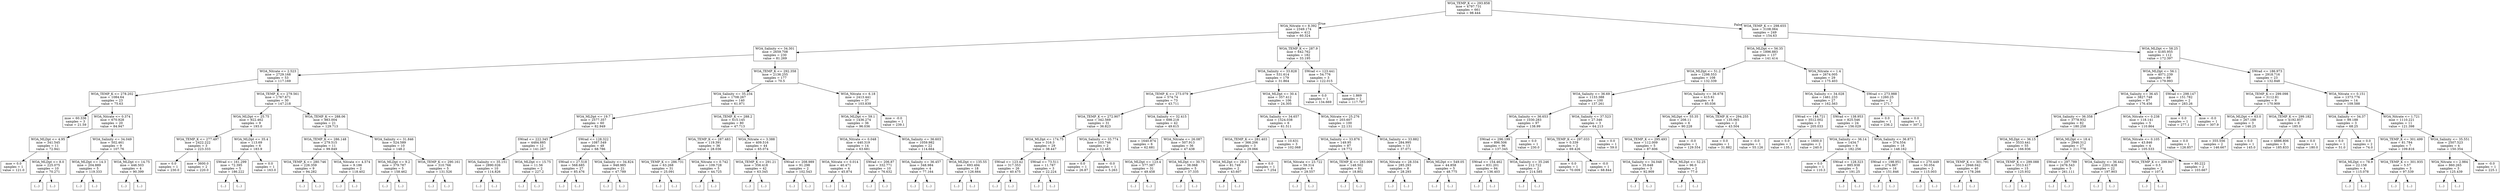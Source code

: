 digraph Tree {
node [shape=box] ;
0 [label="WOA_TEMP_K <= 293.858\nmse = 4797.731\nsamples = 661\nvalue = 98.444"] ;
1 [label="WOA_Nitrate <= 8.392\nmse = 2349.174\nsamples = 412\nvalue = 60.324"] ;
0 -> 1 [labeldistance=2.5, labelangle=45, headlabel="True"] ;
2 [label="WOA_Salinity <= 34.301\nmse = 2659.708\nsamples = 230\nvalue = 81.269"] ;
1 -> 2 ;
3 [label="WOA_Nitrate <= 2.523\nmse = 2729.168\nsamples = 53\nvalue = 117.169"] ;
2 -> 3 ;
4 [label="WOA_TEMP_K <= 278.202\nmse = 1084.64\nsamples = 23\nvalue = 75.63"] ;
3 -> 4 ;
5 [label="mse = 60.336\nsamples = 3\nvalue = 21.59"] ;
4 -> 5 ;
6 [label="WOA_Nitrate <= 0.374\nmse = 670.928\nsamples = 20\nvalue = 84.947"] ;
4 -> 6 ;
7 [label="WOA_MLDpt <= 4.95\nmse = 341.545\nsamples = 11\nvalue = 72.941"] ;
6 -> 7 ;
8 [label="mse = 0.0\nsamples = 1\nvalue = 121.0"] ;
7 -> 8 ;
9 [label="WOA_MLDpt <= 8.0\nmse = 225.075\nsamples = 10\nvalue = 70.271"] ;
7 -> 9 ;
10 [label="(...)"] ;
9 -> 10 ;
15 [label="(...)"] ;
9 -> 15 ;
22 [label="WOA_Salinity <= 34.049\nmse = 502.461\nsamples = 9\nvalue = 107.76"] ;
6 -> 22 ;
23 [label="WOA_MLDpt <= 14.3\nmse = 204.889\nsamples = 5\nvalue = 119.333"] ;
22 -> 23 ;
24 [label="(...)"] ;
23 -> 24 ;
29 [label="(...)"] ;
23 -> 29 ;
32 [label="WOA_MLDpt <= 14.75\nmse = 446.503\nsamples = 4\nvalue = 90.399"] ;
22 -> 32 ;
33 [label="(...)"] ;
32 -> 33 ;
34 [label="(...)"] ;
32 -> 34 ;
39 [label="WOA_TEMP_K <= 279.561\nmse = 1767.671\nsamples = 30\nvalue = 147.218"] ;
3 -> 39 ;
40 [label="WOA_MLDpt <= 25.75\nmse = 922.462\nsamples = 9\nvalue = 193.0"] ;
39 -> 40 ;
41 [label="WOA_TEMP_K <= 277.497\nmse = 2422.222\nsamples = 3\nvalue = 223.333"] ;
40 -> 41 ;
42 [label="mse = 0.0\nsamples = 1\nvalue = 230.0"] ;
41 -> 42 ;
43 [label="mse = 3600.0\nsamples = 2\nvalue = 220.0"] ;
41 -> 43 ;
44 [label="WOA_MLDpt <= 35.4\nmse = 113.69\nsamples = 6\nvalue = 183.9"] ;
40 -> 44 ;
45 [label="SWrad <= 161.299\nmse = 72.395\nsamples = 5\nvalue = 186.222"] ;
44 -> 45 ;
46 [label="(...)"] ;
45 -> 46 ;
51 [label="(...)"] ;
45 -> 51 ;
52 [label="mse = 0.0\nsamples = 1\nvalue = 163.0"] ;
44 -> 52 ;
53 [label="WOA_TEMP_K <= 288.06\nmse = 983.004\nsamples = 21\nvalue = 129.713"] ;
39 -> 53 ;
54 [label="WOA_TEMP_K <= 286.148\nmse = 279.515\nsamples = 11\nvalue = 99.849"] ;
53 -> 54 ;
55 [label="WOA_TEMP_K <= 280.746\nmse = 226.359\nsamples = 9\nvalue = 94.282"] ;
54 -> 55 ;
56 [label="(...)"] ;
55 -> 56 ;
63 [label="(...)"] ;
55 -> 63 ;
72 [label="WOA_Nitrate <= 4.574\nmse = 9.186\nsamples = 2\nvalue = 118.402"] ;
54 -> 72 ;
73 [label="(...)"] ;
72 -> 73 ;
74 [label="(...)"] ;
72 -> 74 ;
75 [label="WOA_Salinity <= 31.846\nmse = 524.589\nsamples = 10\nvalue = 148.2"] ;
53 -> 75 ;
76 [label="WOA_MLDpt <= 9.2\nmse = 379.787\nsamples = 5\nvalue = 158.462"] ;
75 -> 76 ;
77 [label="(...)"] ;
76 -> 77 ;
82 [label="(...)"] ;
76 -> 82 ;
85 [label="WOA_TEMP_K <= 290.161\nmse = 310.766\nsamples = 5\nvalue = 131.526"] ;
75 -> 85 ;
86 [label="(...)"] ;
85 -> 86 ;
91 [label="(...)"] ;
85 -> 91 ;
94 [label="WOA_TEMP_K <= 292.358\nmse = 2136.255\nsamples = 177\nvalue = 70.5"] ;
2 -> 94 ;
95 [label="WOA_Salinity <= 35.234\nmse = 1708.267\nsamples = 140\nvalue = 61.971"] ;
94 -> 95 ;
96 [label="WOA_MLDpt <= 19.7\nmse = 2577.357\nsamples = 60\nvalue = 82.949"] ;
95 -> 96 ;
97 [label="SWrad <= 222.345\nmse = 4484.885\nsamples = 12\nvalue = 141.267"] ;
96 -> 97 ;
98 [label="WOA_Salinity <= 35.151\nmse = 2890.026\nsamples = 10\nvalue = 114.826"] ;
97 -> 98 ;
99 [label="(...)"] ;
98 -> 99 ;
114 [label="(...)"] ;
98 -> 114 ;
115 [label="WOA_MLDpt <= 15.75\nmse = 11.56\nsamples = 2\nvalue = 227.2"] ;
97 -> 115 ;
116 [label="(...)"] ;
115 -> 116 ;
117 [label="(...)"] ;
115 -> 117 ;
118 [label="SWrad <= 128.322\nmse = 1087.549\nsamples = 48\nvalue = 68.786"] ;
96 -> 118 ;
119 [label="SWrad <= 27.518\nmse = 568.685\nsamples = 27\nvalue = 85.476"] ;
118 -> 119 ;
120 [label="(...)"] ;
119 -> 120 ;
121 [label="(...)"] ;
119 -> 121 ;
158 [label="WOA_Salinity <= 34.824\nmse = 948.985\nsamples = 21\nvalue = 47.789"] ;
118 -> 158 ;
159 [label="(...)"] ;
158 -> 159 ;
174 [label="(...)"] ;
158 -> 174 ;
193 [label="WOA_TEMP_K <= 288.2\nmse = 615.145\nsamples = 80\nvalue = 47.713"] ;
95 -> 193 ;
194 [label="WOA_TEMP_K <= 287.483\nmse = 119.391\nsamples = 36\nvalue = 28.036"] ;
193 -> 194 ;
195 [label="WOA_TEMP_K <= 286.731\nmse = 63.268\nsamples = 31\nvalue = 25.091"] ;
194 -> 195 ;
196 [label="(...)"] ;
195 -> 196 ;
211 [label="(...)"] ;
195 -> 211 ;
218 [label="WOA_Nitrate <= 0.742\nmse = 109.728\nsamples = 5\nvalue = 44.725"] ;
194 -> 218 ;
219 [label="(...)"] ;
218 -> 219 ;
220 [label="(...)"] ;
218 -> 220 ;
227 [label="WOA_Nitrate <= 3.388\nmse = 409.516\nsamples = 44\nvalue = 65.074"] ;
193 -> 227 ;
228 [label="WOA_TEMP_K <= 291.21\nmse = 356.418\nsamples = 42\nvalue = 63.345"] ;
227 -> 228 ;
229 [label="(...)"] ;
228 -> 229 ;
272 [label="(...)"] ;
228 -> 272 ;
291 [label="SWrad <= 208.989\nmse = 91.298\nsamples = 2\nvalue = 102.543"] ;
227 -> 291 ;
292 [label="(...)"] ;
291 -> 292 ;
293 [label="(...)"] ;
291 -> 293 ;
294 [label="WOA_Nitrate <= 6.18\nmse = 2413.441\nsamples = 37\nvalue = 103.839"] ;
94 -> 294 ;
295 [label="WOA_MLDpt <= 59.1\nmse = 1436.274\nsamples = 36\nvalue = 96.036"] ;
294 -> 295 ;
296 [label="WOA_Nitrate <= 0.048\nmse = 440.319\nsamples = 14\nvalue = 63.681"] ;
295 -> 296 ;
297 [label="WOA_Nitrate <= 0.014\nmse = 40.471\nsamples = 4\nvalue = 45.874"] ;
296 -> 297 ;
298 [label="(...)"] ;
297 -> 298 ;
299 [label="(...)"] ;
297 -> 299 ;
302 [label="SWrad <= 206.87\nmse = 332.771\nsamples = 10\nvalue = 76.632"] ;
296 -> 302 ;
303 [label="(...)"] ;
302 -> 303 ;
312 [label="(...)"] ;
302 -> 312 ;
321 [label="WOA_Salinity <= 36.603\nmse = 1059.982\nsamples = 22\nvalue = 114.664"] ;
295 -> 321 ;
322 [label="WOA_Salinity <= 36.457\nmse = 348.984\nsamples = 4\nvalue = 77.164"] ;
321 -> 322 ;
323 [label="(...)"] ;
322 -> 323 ;
324 [label="(...)"] ;
322 -> 324 ;
325 [label="WOA_MLDpt <= 135.55\nmse = 693.494\nsamples = 18\nvalue = 126.664"] ;
321 -> 325 ;
326 [label="(...)"] ;
325 -> 326 ;
333 [label="(...)"] ;
325 -> 333 ;
344 [label="mse = -0.0\nsamples = 1\nvalue = 239.1"] ;
294 -> 344 ;
345 [label="WOA_TEMP_K <= 287.9\nmse = 642.762\nsamples = 182\nvalue = 33.195"] ;
1 -> 345 ;
346 [label="WOA_Salinity <= 33.828\nmse = 531.614\nsamples = 179\nvalue = 31.864"] ;
345 -> 346 ;
347 [label="WOA_TEMP_K <= 273.079\nmse = 574.74\nsamples = 73\nvalue = 43.711"] ;
346 -> 347 ;
348 [label="WOA_TEMP_K <= 272.907\nmse = 342.569\nsamples = 31\nvalue = 36.823"] ;
347 -> 348 ;
349 [label="WOA_MLDpt <= 174.75\nmse = 316.3\nsamples = 29\nvalue = 38.447"] ;
348 -> 349 ;
350 [label="SWrad <= 123.42\nmse = 317.353\nsamples = 26\nvalue = 40.475"] ;
349 -> 350 ;
351 [label="(...)"] ;
350 -> 351 ;
358 [label="(...)"] ;
350 -> 358 ;
385 [label="SWrad <= 73.511\nmse = 11.787\nsamples = 3\nvalue = 22.224"] ;
349 -> 385 ;
386 [label="(...)"] ;
385 -> 386 ;
389 [label="(...)"] ;
385 -> 389 ;
390 [label="WOA_Salinity <= 33.774\nmse = 103.746\nsamples = 2\nvalue = 12.465"] ;
348 -> 390 ;
391 [label="mse = 0.0\nsamples = 1\nvalue = 26.87"] ;
390 -> 391 ;
392 [label="mse = -0.0\nsamples = 1\nvalue = 5.263"] ;
390 -> 392 ;
393 [label="WOA_Salinity <= 32.415\nmse = 698.218\nsamples = 42\nvalue = 49.615"] ;
347 -> 393 ;
394 [label="mse = 1640.874\nsamples = 6\nvalue = 62.681"] ;
393 -> 394 ;
395 [label="WOA_Nitrate <= 26.087\nmse = 507.913\nsamples = 36\nvalue = 47.438"] ;
393 -> 395 ;
396 [label="WOA_MLDpt <= 123.4\nmse = 577.387\nsamples = 31\nvalue = 49.458"] ;
395 -> 396 ;
397 [label="(...)"] ;
396 -> 397 ;
426 [label="(...)"] ;
396 -> 426 ;
429 [label="WOA_MLDpt <= 30.75\nmse = 38.068\nsamples = 5\nvalue = 37.335"] ;
395 -> 429 ;
430 [label="(...)"] ;
429 -> 430 ;
433 [label="(...)"] ;
429 -> 433 ;
438 [label="WOA_MLDpt <= 30.4\nmse = 357.412\nsamples = 106\nvalue = 24.305"] ;
346 -> 438 ;
439 [label="WOA_Salinity <= 34.657\nmse = 1524.038\nsamples = 6\nvalue = 61.511"] ;
438 -> 439 ;
440 [label="WOA_TEMP_K <= 281.403\nmse = 366.206\nsamples = 3\nvalue = 29.066"] ;
439 -> 440 ;
441 [label="WOA_MLDpt <= 29.3\nmse = 81.749\nsamples = 2\nvalue = 43.607"] ;
440 -> 441 ;
442 [label="(...)"] ;
441 -> 442 ;
443 [label="(...)"] ;
441 -> 443 ;
444 [label="mse = 0.0\nsamples = 1\nvalue = 7.254"] ;
440 -> 444 ;
445 [label="mse = 10.631\nsamples = 3\nvalue = 102.068"] ;
439 -> 445 ;
446 [label="WOA_Nitrate <= 25.276\nmse = 203.607\nsamples = 100\nvalue = 22.131"] ;
438 -> 446 ;
447 [label="WOA_Salinity <= 33.876\nmse = 149.95\nsamples = 87\nvalue = 19.772"] ;
446 -> 447 ;
448 [label="WOA_Nitrate <= 23.722\nmse = 59.314\nsamples = 6\nvalue = 29.557"] ;
447 -> 448 ;
449 [label="(...)"] ;
448 -> 449 ;
456 [label="(...)"] ;
448 -> 456 ;
459 [label="WOA_TEMP_K <= 283.009\nmse = 148.502\nsamples = 81\nvalue = 18.802"] ;
447 -> 459 ;
460 [label="(...)"] ;
459 -> 460 ;
545 [label="(...)"] ;
459 -> 545 ;
560 [label="WOA_Salinity <= 33.882\nmse = 284.995\nsamples = 13\nvalue = 37.071"] ;
446 -> 560 ;
561 [label="WOA_Nitrate <= 28.334\nmse = 285.293\nsamples = 8\nvalue = 28.293"] ;
560 -> 561 ;
562 [label="(...)"] ;
561 -> 562 ;
569 [label="(...)"] ;
561 -> 569 ;
574 [label="WOA_MLDpt <= 549.05\nmse = 44.858\nsamples = 5\nvalue = 48.775"] ;
560 -> 574 ;
575 [label="(...)"] ;
574 -> 575 ;
582 [label="(...)"] ;
574 -> 582 ;
583 [label="SWrad <= 123.441\nmse = 54.776\nsamples = 3\nvalue = 122.015"] ;
345 -> 583 ;
584 [label="mse = 0.0\nsamples = 1\nvalue = 134.669"] ;
583 -> 584 ;
585 [label="mse = 1.869\nsamples = 2\nvalue = 117.797"] ;
583 -> 585 ;
586 [label="WOA_TEMP_K <= 298.655\nmse = 3108.064\nsamples = 249\nvalue = 154.63"] ;
0 -> 586 [labeldistance=2.5, labelangle=-45, headlabel="False"] ;
587 [label="WOA_MLDpt <= 56.35\nmse = 1896.883\nsamples = 137\nvalue = 141.414"] ;
586 -> 587 ;
588 [label="WOA_MLDpt <= 51.2\nmse = 1298.553\nsamples = 108\nvalue = 132.339"] ;
587 -> 588 ;
589 [label="WOA_Salinity <= 36.69\nmse = 1133.388\nsamples = 100\nvalue = 137.261"] ;
588 -> 589 ;
590 [label="WOA_Salinity <= 36.653\nmse = 1030.283\nsamples = 97\nvalue = 138.99"] ;
589 -> 590 ;
591 [label="SWrad <= 296.199\nmse = 896.506\nsamples = 96\nvalue = 137.345"] ;
590 -> 591 ;
592 [label="SWrad <= 154.462\nmse = 831.201\nsamples = 94\nvalue = 136.403"] ;
591 -> 592 ;
593 [label="(...)"] ;
592 -> 593 ;
616 [label="(...)"] ;
592 -> 616 ;
733 [label="WOA_Salinity <= 35.246\nmse = 212.722\nsamples = 2\nvalue = 214.585"] ;
591 -> 733 ;
734 [label="(...)"] ;
733 -> 734 ;
735 [label="(...)"] ;
733 -> 735 ;
736 [label="mse = 0.0\nsamples = 1\nvalue = 230.0"] ;
590 -> 736 ;
737 [label="WOA_Salinity <= 37.523\nmse = 27.346\nsamples = 3\nvalue = 64.213"] ;
589 -> 737 ;
738 [label="WOA_TEMP_K <= 297.033\nmse = 0.339\nsamples = 2\nvalue = 69.426"] ;
737 -> 738 ;
739 [label="mse = 0.0\nsamples = 1\nvalue = 70.009"] ;
738 -> 739 ;
740 [label="mse = -0.0\nsamples = 1\nvalue = 68.844"] ;
738 -> 740 ;
741 [label="mse = 0.0\nsamples = 1\nvalue = 59.0"] ;
737 -> 741 ;
742 [label="WOA_Salinity <= 36.678\nmse = 415.61\nsamples = 8\nvalue = 85.036"] ;
588 -> 742 ;
743 [label="WOA_MLDpt <= 55.35\nmse = 208.11\nsamples = 6\nvalue = 90.228"] ;
742 -> 743 ;
744 [label="WOA_TEMP_K <= 295.493\nmse = 112.009\nsamples = 5\nvalue = 87.606"] ;
743 -> 744 ;
745 [label="WOA_Salinity <= 34.048\nmse = 35.648\nsamples = 3\nvalue = 92.909"] ;
744 -> 745 ;
746 [label="(...)"] ;
745 -> 746 ;
747 [label="(...)"] ;
745 -> 747 ;
750 [label="WOA_MLDpt <= 52.25\nmse = 96.0\nsamples = 2\nvalue = 77.0"] ;
744 -> 750 ;
751 [label="(...)"] ;
750 -> 751 ;
752 [label="(...)"] ;
750 -> 752 ;
753 [label="mse = -0.0\nsamples = 1\nvalue = 129.554"] ;
743 -> 753 ;
754 [label="WOA_TEMP_K <= 294.255\nmse = 135.065\nsamples = 2\nvalue = 43.504"] ;
742 -> 754 ;
755 [label="mse = 0.0\nsamples = 1\nvalue = 31.882"] ;
754 -> 755 ;
756 [label="mse = -0.0\nsamples = 1\nvalue = 55.126"] ;
754 -> 756 ;
757 [label="WOA_Nitrate <= 1.4\nmse = 2674.005\nsamples = 29\nvalue = 175.403"] ;
587 -> 757 ;
758 [label="WOA_Salinity <= 34.028\nmse = 1461.233\nsamples = 27\nvalue = 162.563"] ;
757 -> 758 ;
759 [label="SWrad <= 144.721\nmse = 3512.002\nsamples = 3\nvalue = 205.033"] ;
758 -> 759 ;
760 [label="mse = 0.0\nsamples = 1\nvalue = 135.1"] ;
759 -> 760 ;
761 [label="mse = 1600.0\nsamples = 2\nvalue = 240.0"] ;
759 -> 761 ;
762 [label="SWrad <= 138.953\nmse = 825.546\nsamples = 24\nvalue = 156.029"] ;
758 -> 762 ;
763 [label="WOA_Salinity <= 36.14\nmse = 1434.7\nsamples = 6\nvalue = 182.256"] ;
762 -> 763 ;
764 [label="mse = 0.0\nsamples = 1\nvalue = 110.3"] ;
763 -> 764 ;
765 [label="SWrad <= 128.323\nmse = 885.938\nsamples = 5\nvalue = 191.25"] ;
763 -> 765 ;
766 [label="(...)"] ;
765 -> 766 ;
773 [label="(...)"] ;
765 -> 773 ;
774 [label="WOA_Salinity <= 36.873\nmse = 374.554\nsamples = 18\nvalue = 148.162"] ;
762 -> 774 ;
775 [label="SWrad <= 198.951\nmse = 274.867\nsamples = 16\nvalue = 151.846"] ;
774 -> 775 ;
776 [label="(...)"] ;
775 -> 776 ;
795 [label="(...)"] ;
775 -> 795 ;
800 [label="SWrad <= 270.449\nmse = 50.054\nsamples = 2\nvalue = 115.003"] ;
774 -> 800 ;
801 [label="(...)"] ;
800 -> 801 ;
802 [label="(...)"] ;
800 -> 802 ;
803 [label="SWrad <= 273.988\nmse = 1260.25\nsamples = 2\nvalue = 271.7"] ;
757 -> 803 ;
804 [label="mse = 0.0\nsamples = 1\nvalue = 236.2"] ;
803 -> 804 ;
805 [label="mse = 0.0\nsamples = 1\nvalue = 307.2"] ;
803 -> 805 ;
806 [label="WOA_MLDpt <= 58.25\nmse = 4185.955\nsamples = 112\nvalue = 172.397"] ;
586 -> 806 ;
807 [label="WOA_MLDpt <= 56.1\nmse = 4071.239\nsamples = 89\nvalue = 179.993"] ;
806 -> 807 ;
808 [label="WOA_Salinity <= 36.45\nmse = 3827.748\nsamples = 87\nvalue = 176.456"] ;
807 -> 808 ;
809 [label="WOA_Salinity <= 36.358\nmse = 3778.932\nsamples = 82\nvalue = 180.258"] ;
808 -> 809 ;
810 [label="WOA_MLDpt <= 36.15\nmse = 3533.441\nsamples = 55\nvalue = 166.936"] ;
809 -> 810 ;
811 [label="WOA_TEMP_K <= 301.791\nmse = 2946.042\nsamples = 40\nvalue = 178.266"] ;
810 -> 811 ;
812 [label="(...)"] ;
811 -> 812 ;
857 [label="(...)"] ;
811 -> 857 ;
872 [label="WOA_TEMP_K <= 299.088\nmse = 3513.417\nsamples = 15\nvalue = 125.932"] ;
810 -> 872 ;
873 [label="(...)"] ;
872 -> 873 ;
876 [label="(...)"] ;
872 -> 876 ;
895 [label="WOA_MLDpt <= 18.4\nmse = 2946.312\nsamples = 27\nvalue = 211.778"] ;
809 -> 895 ;
896 [label="SWrad <= 297.789\nmse = 2476.543\nsamples = 5\nvalue = 261.111"] ;
895 -> 896 ;
897 [label="(...)"] ;
896 -> 897 ;
900 [label="(...)"] ;
896 -> 900 ;
901 [label="WOA_Salinity <= 36.442\nmse = 2201.428\nsamples = 22\nvalue = 197.903"] ;
895 -> 901 ;
902 [label="(...)"] ;
901 -> 902 ;
913 [label="(...)"] ;
901 -> 913 ;
914 [label="WOA_Nitrate <= 0.238\nmse = 118.141\nsamples = 5\nvalue = 110.864"] ;
808 -> 914 ;
915 [label="WOA_Nitrate <= 0.105\nmse = 43.846\nsamples = 4\nvalue = 105.533"] ;
914 -> 915 ;
916 [label="WOA_TEMP_K <= 299.947\nmse = 0.5\nsamples = 2\nvalue = 107.4"] ;
915 -> 916 ;
917 [label="(...)"] ;
916 -> 917 ;
918 [label="(...)"] ;
916 -> 918 ;
919 [label="mse = 80.222\nsamples = 2\nvalue = 103.667"] ;
915 -> 919 ;
920 [label="mse = 0.0\nsamples = 1\nvalue = 126.857"] ;
914 -> 920 ;
921 [label="SWrad <= 298.147\nmse = 151.782\nsamples = 2\nvalue = 283.26"] ;
807 -> 921 ;
922 [label="mse = 0.0\nsamples = 1\nvalue = 277.1"] ;
921 -> 922 ;
923 [label="mse = -0.0\nsamples = 1\nvalue = 307.9"] ;
921 -> 923 ;
924 [label="SWrad <= 186.973\nmse = 2918.716\nsamples = 23\nvalue = 132.848"] ;
806 -> 924 ;
925 [label="WOA_TEMP_K <= 299.098\nmse = 3112.81\nsamples = 9\nvalue = 170.909"] ;
924 -> 925 ;
926 [label="WOA_MLDpt <= 63.0\nmse = 267.188\nsamples = 3\nvalue = 146.25"] ;
925 -> 926 ;
927 [label="mse = 355.556\nsamples = 2\nvalue = 146.667"] ;
926 -> 927 ;
928 [label="mse = 0.0\nsamples = 1\nvalue = 145.0"] ;
926 -> 928 ;
929 [label="WOA_TEMP_K <= 299.182\nmse = 4192.857\nsamples = 6\nvalue = 185.0"] ;
925 -> 929 ;
930 [label="mse = 4886.806\nsamples = 5\nvalue = 185.833"] ;
929 -> 930 ;
931 [label="mse = 0.0\nsamples = 1\nvalue = 180.0"] ;
929 -> 931 ;
932 [label="WOA_Nitrate <= 0.151\nmse = 1373.776\nsamples = 14\nvalue = 109.588"] ;
924 -> 932 ;
933 [label="WOA_Salinity <= 34.37\nmse = 99.188\nsamples = 3\nvalue = 68.25"] ;
932 -> 933 ;
934 [label="mse = 0.0\nsamples = 1\nvalue = 51.0"] ;
933 -> 934 ;
935 [label="mse = 0.0\nsamples = 2\nvalue = 74.0"] ;
933 -> 935 ;
936 [label="WOA_Nitrate <= 1.721\nmse = 1110.221\nsamples = 11\nvalue = 121.398"] ;
932 -> 936 ;
937 [label="WOA_TEMP_K <= 301.499\nmse = 81.784\nsamples = 7\nvalue = 109.816"] ;
936 -> 937 ;
938 [label="WOA_MLDpt <= 78.9\nmse = 22.158\nsamples = 4\nvalue = 115.078"] ;
937 -> 938 ;
939 [label="(...)"] ;
938 -> 939 ;
944 [label="(...)"] ;
938 -> 944 ;
945 [label="WOA_TEMP_K <= 301.935\nmse = 5.57\nsamples = 3\nvalue = 97.539"] ;
937 -> 945 ;
946 [label="(...)"] ;
945 -> 946 ;
947 [label="(...)"] ;
945 -> 947 ;
950 [label="WOA_Salinity <= 35.551\nmse = 2507.523\nsamples = 4\nvalue = 150.354"] ;
936 -> 950 ;
951 [label="WOA_Nitrate <= 2.984\nmse = 860.265\nsamples = 3\nvalue = 125.439"] ;
950 -> 951 ;
952 [label="(...)"] ;
951 -> 952 ;
955 [label="(...)"] ;
951 -> 955 ;
956 [label="mse = -0.0\nsamples = 1\nvalue = 225.1"] ;
950 -> 956 ;
}